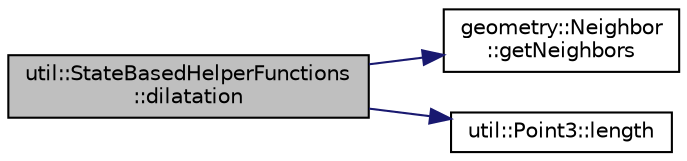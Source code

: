 digraph "util::StateBasedHelperFunctions::dilatation"
{
 // LATEX_PDF_SIZE
  edge [fontname="Helvetica",fontsize="10",labelfontname="Helvetica",labelfontsize="10"];
  node [fontname="Helvetica",fontsize="10",shape=record];
  rankdir="LR";
  Node0 [label="util::StateBasedHelperFunctions\l::dilatation",height=0.2,width=0.4,color="black", fillcolor="grey75", style="filled", fontcolor="black",tooltip="Computes the extension and dilatation for each node."];
  Node0 -> Node1 [color="midnightblue",fontsize="10",style="solid",fontname="Helvetica"];
  Node1 [label="geometry::Neighbor\l::getNeighbors",height=0.2,width=0.4,color="black", fillcolor="white", style="filled",URL="$classgeometry_1_1Neighbor.html#ab642847e35e9192031dd7ee5b9044794",tooltip="Get neighbor list of node i (element i in case of weak_finite_element)"];
  Node0 -> Node2 [color="midnightblue",fontsize="10",style="solid",fontname="Helvetica"];
  Node2 [label="util::Point3::length",height=0.2,width=0.4,color="black", fillcolor="white", style="filled",URL="$structutil_1_1Point3.html#a88ade487da8fc45dc644cf26c08c9fd4",tooltip="Computes the Euclidean length of the vector."];
}
